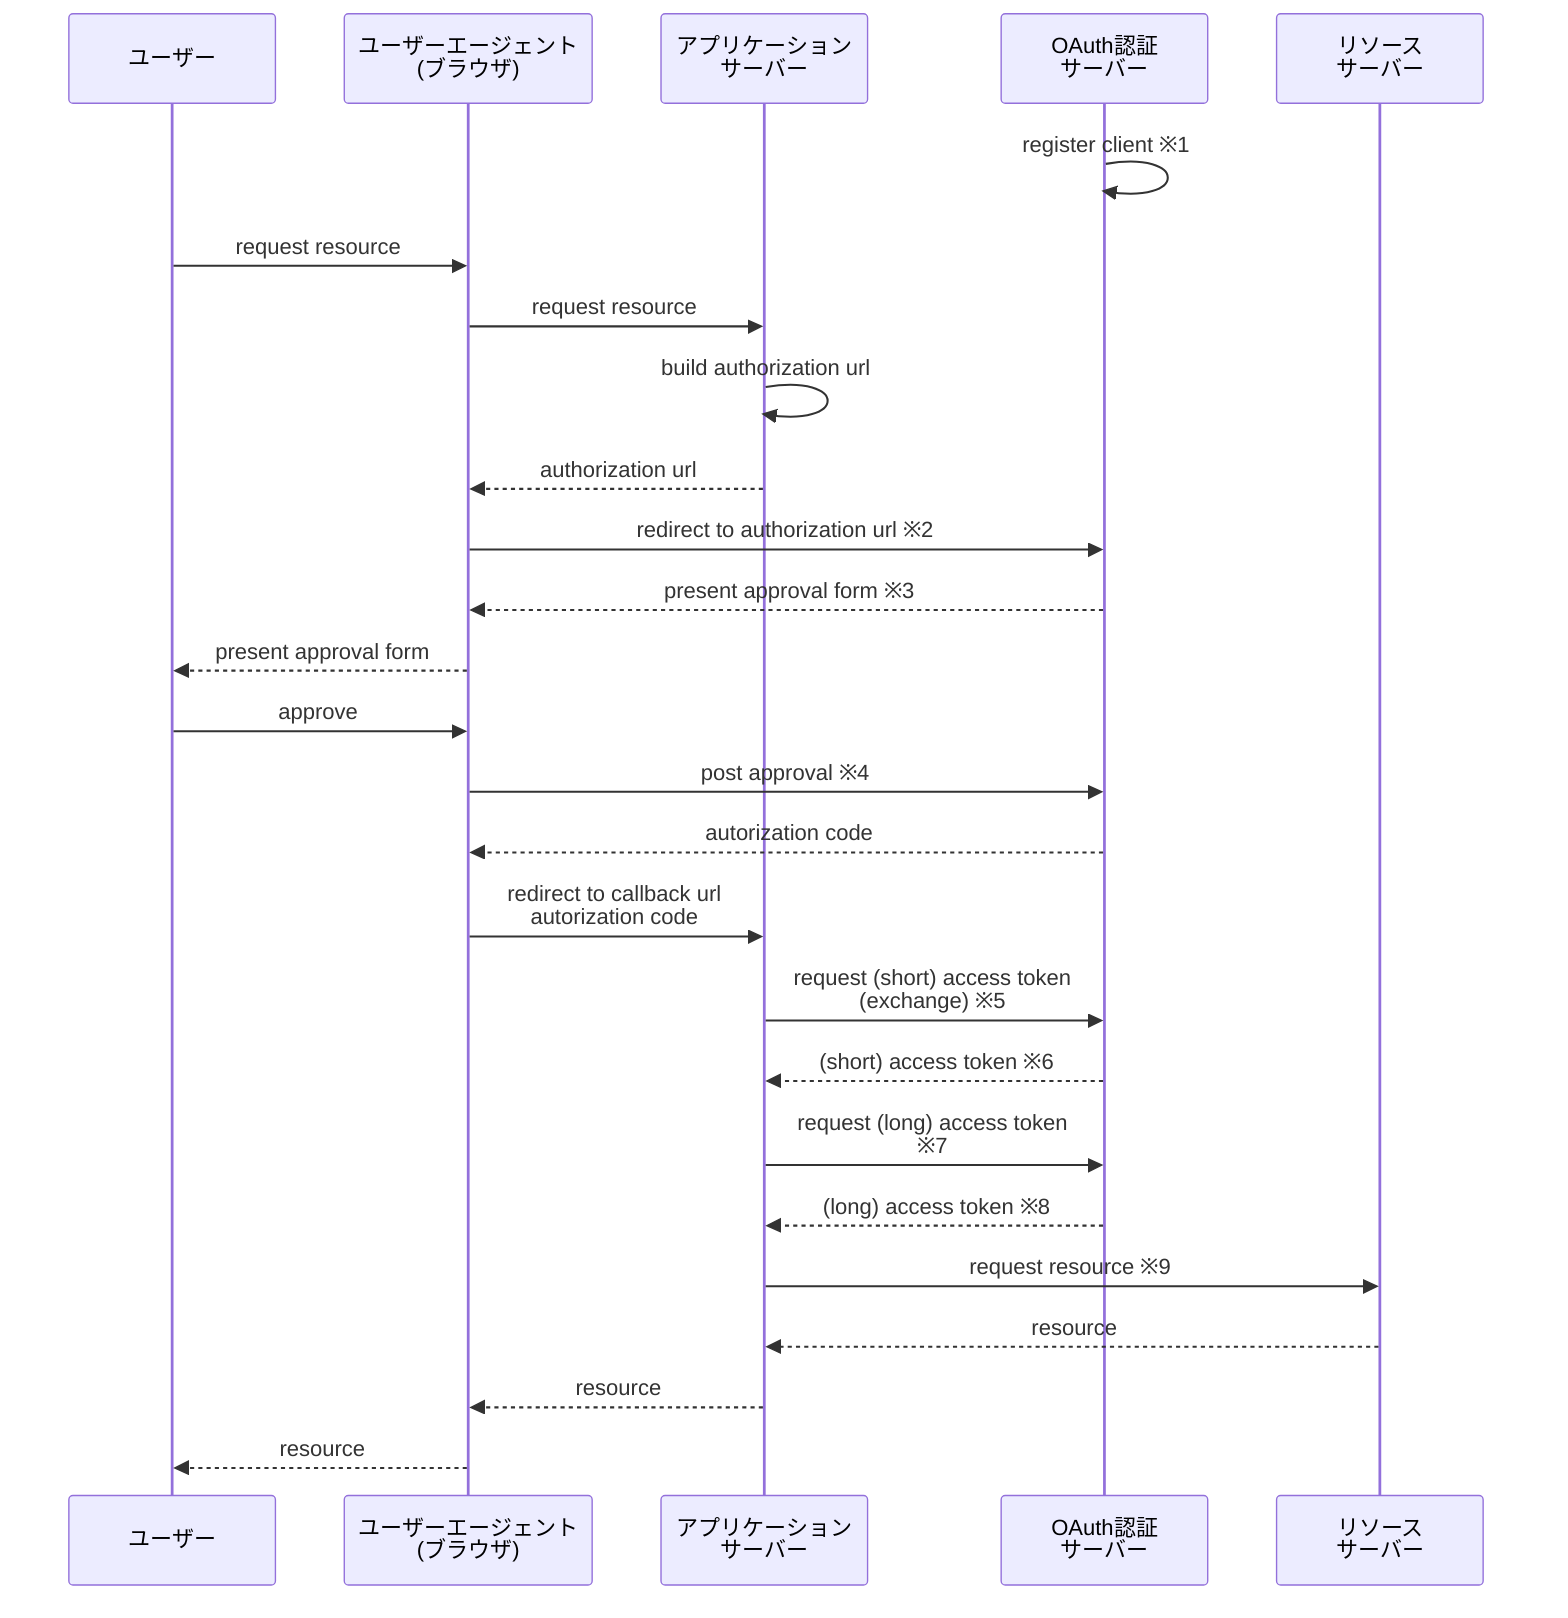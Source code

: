 sequenceDiagram
    participant USER as ユーザー
    participant UAGE as ユーザーエージェント<br>(ブラウザ)
    participant APSV as アプリケーション<br>サーバー
    participant OASV as OAuth認証<br>サーバー
    participant RSSV as リソース<br>サーバー

    OASV ->> OASV: register client ※1
    USER ->> UAGE: request resource
    UAGE ->> APSV: request resource
    APSV ->> APSV: build authorization url
    APSV -->> UAGE: authorization url
    UAGE ->> OASV: redirect to authorization url ※2
    OASV -->> UAGE: present approval form ※3
    UAGE -->> USER: present approval form
    USER ->> UAGE: approve
    UAGE ->> OASV: post approval ※4
    OASV -->> UAGE: autorization code
    UAGE ->> APSV: redirect to callback url<br>autorization code
    APSV ->> OASV: request (short) access token<br>(exchange) ※5
    OASV -->> APSV: (short) access token ※6
    APSV ->> OASV: request (long) access token<br> ※7
    OASV -->> APSV: (long) access token ※8
    APSV ->> RSSV: request resource ※9
    RSSV -->> APSV: resource
    APSV -->> UAGE: resource
    UAGE -->> USER: resource